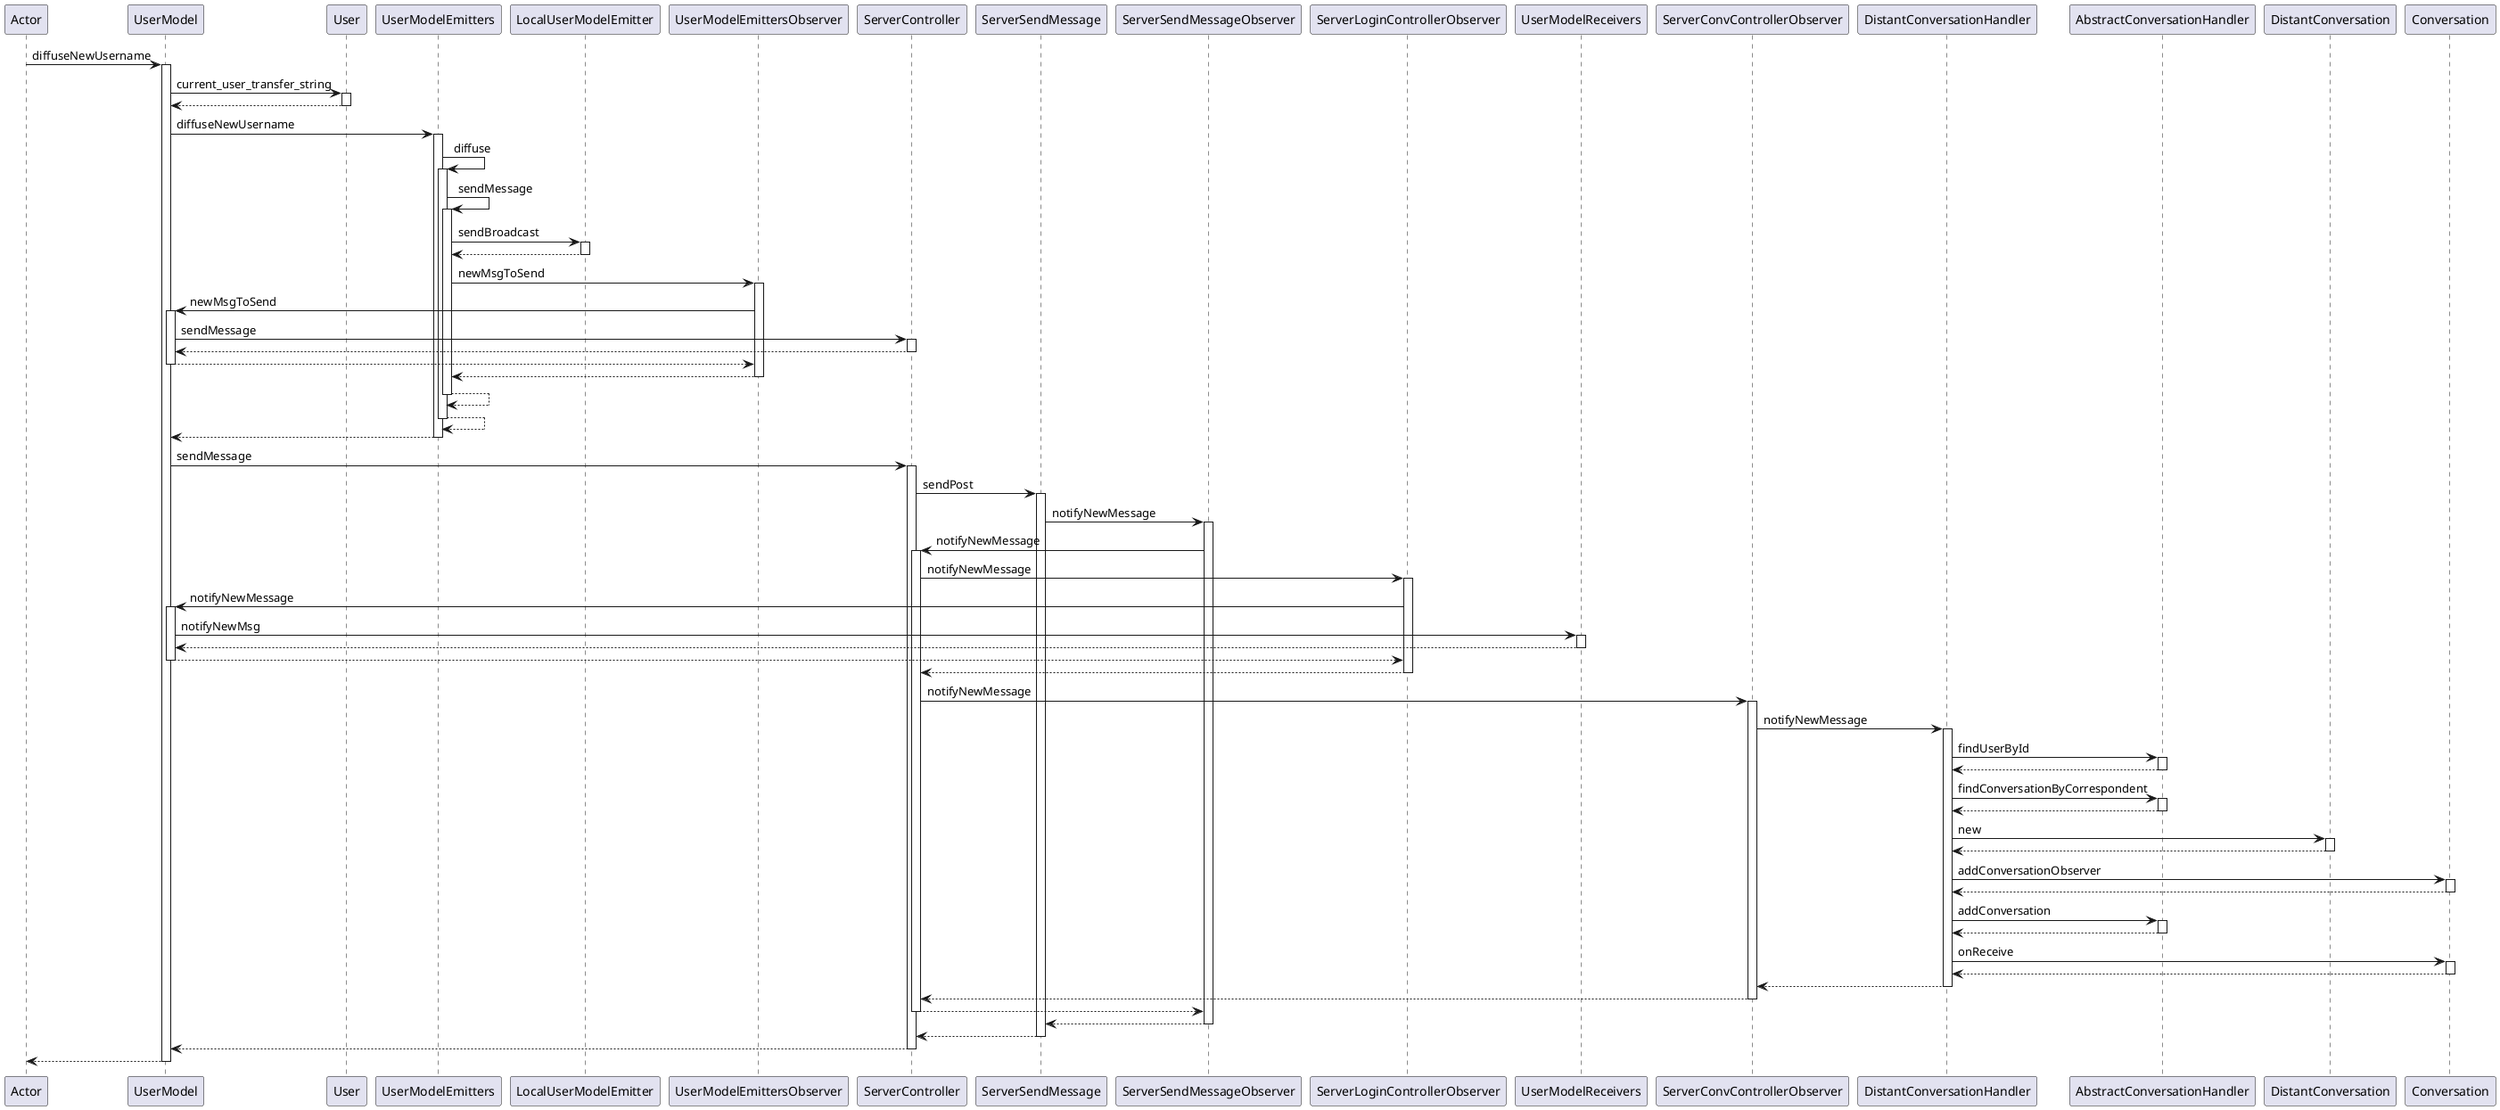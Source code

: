 @startuml
participant Actor
Actor -> UserModel : diffuseNewUsername
activate UserModel
UserModel -> User : current_user_transfer_string
activate User
User --> UserModel
deactivate User
UserModel -> UserModelEmitters : diffuseNewUsername
activate UserModelEmitters
UserModelEmitters -> UserModelEmitters : diffuse
activate UserModelEmitters
UserModelEmitters -> UserModelEmitters : sendMessage
activate UserModelEmitters
UserModelEmitters -> LocalUserModelEmitter : sendBroadcast
activate LocalUserModelEmitter
LocalUserModelEmitter --> UserModelEmitters
deactivate LocalUserModelEmitter
UserModelEmitters -> UserModelEmittersObserver : newMsgToSend
activate UserModelEmittersObserver
UserModelEmittersObserver -> UserModel : newMsgToSend
activate UserModel
UserModel -> ServerController : sendMessage
activate ServerController
ServerController --> UserModel
deactivate ServerController
UserModel --> UserModelEmittersObserver
deactivate UserModel
UserModelEmittersObserver --> UserModelEmitters
deactivate UserModelEmittersObserver
UserModelEmitters --> UserModelEmitters
deactivate UserModelEmitters
UserModelEmitters --> UserModelEmitters
deactivate UserModelEmitters
UserModelEmitters --> UserModel
deactivate UserModelEmitters
UserModel -> ServerController : sendMessage
activate ServerController
ServerController -> ServerSendMessage : sendPost
activate ServerSendMessage
ServerSendMessage -> ServerSendMessageObserver : notifyNewMessage
activate ServerSendMessageObserver
ServerSendMessageObserver -> ServerController : notifyNewMessage
activate ServerController
ServerController -> ServerLoginControllerObserver : notifyNewMessage
activate ServerLoginControllerObserver
ServerLoginControllerObserver -> UserModel : notifyNewMessage
activate UserModel
UserModel -> UserModelReceivers : notifyNewMsg
activate UserModelReceivers
UserModelReceivers --> UserModel
deactivate UserModelReceivers
UserModel --> ServerLoginControllerObserver
deactivate UserModel
ServerLoginControllerObserver --> ServerController
deactivate ServerLoginControllerObserver
ServerController -> ServerConvControllerObserver : notifyNewMessage
activate ServerConvControllerObserver
ServerConvControllerObserver -> DistantConversationHandler : notifyNewMessage
activate DistantConversationHandler
DistantConversationHandler -> AbstractConversationHandler : findUserById
activate AbstractConversationHandler
AbstractConversationHandler --> DistantConversationHandler
deactivate AbstractConversationHandler
DistantConversationHandler -> AbstractConversationHandler : findConversationByCorrespondent
activate AbstractConversationHandler
AbstractConversationHandler --> DistantConversationHandler
deactivate AbstractConversationHandler
DistantConversationHandler -> DistantConversation : new
activate DistantConversation
DistantConversation --> DistantConversationHandler
deactivate DistantConversation
DistantConversationHandler -> Conversation : addConversationObserver
activate Conversation
Conversation --> DistantConversationHandler
deactivate Conversation
DistantConversationHandler -> AbstractConversationHandler : addConversation
activate AbstractConversationHandler
AbstractConversationHandler --> DistantConversationHandler
deactivate AbstractConversationHandler
DistantConversationHandler -> Conversation : onReceive
activate Conversation
Conversation --> DistantConversationHandler
deactivate Conversation
DistantConversationHandler --> ServerConvControllerObserver
deactivate DistantConversationHandler
ServerConvControllerObserver --> ServerController
deactivate ServerConvControllerObserver
ServerController --> ServerSendMessageObserver
deactivate ServerController
ServerSendMessageObserver --> ServerSendMessage
deactivate ServerSendMessageObserver
ServerSendMessage --> ServerController
deactivate ServerSendMessage
ServerController --> UserModel
deactivate ServerController
return
@enduml